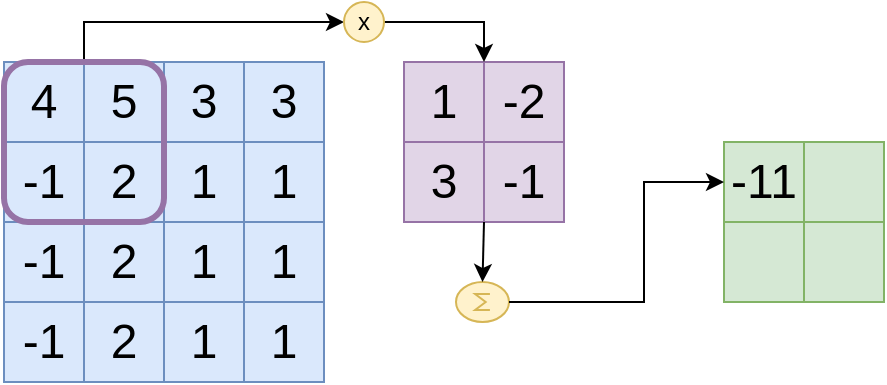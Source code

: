 <mxfile version="22.1.17" type="device">
  <diagram name="Seite-1" id="nJrI-Hh1ymf015RpumJq">
    <mxGraphModel dx="740" dy="449" grid="1" gridSize="10" guides="1" tooltips="1" connect="1" arrows="1" fold="1" page="1" pageScale="1" pageWidth="827" pageHeight="1169" math="0" shadow="0">
      <root>
        <mxCell id="0" />
        <mxCell id="1" parent="0" />
        <mxCell id="sddwfTls7M8Hk91h0HsW-1" value="4" style="rounded=0;whiteSpace=wrap;html=1;fillColor=#dae8fc;strokeColor=#6c8ebf;fontSize=24;" vertex="1" parent="1">
          <mxGeometry x="120" y="80" width="40" height="40" as="geometry" />
        </mxCell>
        <mxCell id="sddwfTls7M8Hk91h0HsW-2" value="5" style="rounded=0;whiteSpace=wrap;html=1;fillColor=#dae8fc;strokeColor=#6c8ebf;fontSize=24;" vertex="1" parent="1">
          <mxGeometry x="160" y="80" width="40" height="40" as="geometry" />
        </mxCell>
        <mxCell id="sddwfTls7M8Hk91h0HsW-3" value="3" style="rounded=0;whiteSpace=wrap;html=1;fillColor=#dae8fc;strokeColor=#6c8ebf;fontSize=24;" vertex="1" parent="1">
          <mxGeometry x="200" y="80" width="40" height="40" as="geometry" />
        </mxCell>
        <mxCell id="sddwfTls7M8Hk91h0HsW-4" value="-1" style="rounded=0;whiteSpace=wrap;html=1;fillColor=#dae8fc;strokeColor=#6c8ebf;fontSize=24;" vertex="1" parent="1">
          <mxGeometry x="120" y="120" width="40" height="40" as="geometry" />
        </mxCell>
        <mxCell id="sddwfTls7M8Hk91h0HsW-5" value="2" style="rounded=0;whiteSpace=wrap;html=1;fillColor=#dae8fc;strokeColor=#6c8ebf;fontSize=24;" vertex="1" parent="1">
          <mxGeometry x="160" y="120" width="40" height="40" as="geometry" />
        </mxCell>
        <mxCell id="sddwfTls7M8Hk91h0HsW-6" value="1" style="rounded=0;whiteSpace=wrap;html=1;fillColor=#dae8fc;strokeColor=#6c8ebf;fontSize=24;" vertex="1" parent="1">
          <mxGeometry x="200" y="120" width="40" height="40" as="geometry" />
        </mxCell>
        <mxCell id="sddwfTls7M8Hk91h0HsW-7" value="3" style="rounded=0;whiteSpace=wrap;html=1;fillColor=#dae8fc;strokeColor=#6c8ebf;fontSize=24;" vertex="1" parent="1">
          <mxGeometry x="240" y="80" width="40" height="40" as="geometry" />
        </mxCell>
        <mxCell id="sddwfTls7M8Hk91h0HsW-8" value="1" style="rounded=0;whiteSpace=wrap;html=1;fillColor=#dae8fc;strokeColor=#6c8ebf;fontSize=24;" vertex="1" parent="1">
          <mxGeometry x="240" y="120" width="40" height="40" as="geometry" />
        </mxCell>
        <mxCell id="sddwfTls7M8Hk91h0HsW-9" value="-1" style="rounded=0;whiteSpace=wrap;html=1;fillColor=#dae8fc;strokeColor=#6c8ebf;fontSize=24;" vertex="1" parent="1">
          <mxGeometry x="120" y="160" width="40" height="40" as="geometry" />
        </mxCell>
        <mxCell id="sddwfTls7M8Hk91h0HsW-10" value="2" style="rounded=0;whiteSpace=wrap;html=1;fillColor=#dae8fc;strokeColor=#6c8ebf;fontSize=24;" vertex="1" parent="1">
          <mxGeometry x="160" y="160" width="40" height="40" as="geometry" />
        </mxCell>
        <mxCell id="sddwfTls7M8Hk91h0HsW-11" value="1" style="rounded=0;whiteSpace=wrap;html=1;fillColor=#dae8fc;strokeColor=#6c8ebf;fontSize=24;" vertex="1" parent="1">
          <mxGeometry x="200" y="160" width="40" height="40" as="geometry" />
        </mxCell>
        <mxCell id="sddwfTls7M8Hk91h0HsW-12" value="1" style="rounded=0;whiteSpace=wrap;html=1;fillColor=#dae8fc;strokeColor=#6c8ebf;fontSize=24;" vertex="1" parent="1">
          <mxGeometry x="240" y="160" width="40" height="40" as="geometry" />
        </mxCell>
        <mxCell id="sddwfTls7M8Hk91h0HsW-13" value="-1" style="rounded=0;whiteSpace=wrap;html=1;fillColor=#dae8fc;strokeColor=#6c8ebf;fontSize=24;" vertex="1" parent="1">
          <mxGeometry x="120" y="200" width="40" height="40" as="geometry" />
        </mxCell>
        <mxCell id="sddwfTls7M8Hk91h0HsW-14" value="2" style="rounded=0;whiteSpace=wrap;html=1;fillColor=#dae8fc;strokeColor=#6c8ebf;fontSize=24;" vertex="1" parent="1">
          <mxGeometry x="160" y="200" width="40" height="40" as="geometry" />
        </mxCell>
        <mxCell id="sddwfTls7M8Hk91h0HsW-15" value="1" style="rounded=0;whiteSpace=wrap;html=1;fillColor=#dae8fc;strokeColor=#6c8ebf;fontSize=24;" vertex="1" parent="1">
          <mxGeometry x="200" y="200" width="40" height="40" as="geometry" />
        </mxCell>
        <mxCell id="sddwfTls7M8Hk91h0HsW-16" value="1" style="rounded=0;whiteSpace=wrap;html=1;fillColor=#dae8fc;strokeColor=#6c8ebf;fontSize=24;" vertex="1" parent="1">
          <mxGeometry x="240" y="200" width="40" height="40" as="geometry" />
        </mxCell>
        <mxCell id="sddwfTls7M8Hk91h0HsW-24" style="edgeStyle=orthogonalEdgeStyle;rounded=0;orthogonalLoop=1;jettySize=auto;html=1;exitX=0.5;exitY=0;exitDx=0;exitDy=0;entryX=0;entryY=0.5;entryDx=0;entryDy=0;" edge="1" parent="1" source="sddwfTls7M8Hk91h0HsW-17" target="sddwfTls7M8Hk91h0HsW-22">
          <mxGeometry relative="1" as="geometry" />
        </mxCell>
        <mxCell id="sddwfTls7M8Hk91h0HsW-17" value="" style="rounded=1;whiteSpace=wrap;html=1;fillColor=none;strokeColor=#9673a6;strokeWidth=3;" vertex="1" parent="1">
          <mxGeometry x="120" y="80" width="80" height="80" as="geometry" />
        </mxCell>
        <mxCell id="sddwfTls7M8Hk91h0HsW-18" value="1" style="rounded=0;whiteSpace=wrap;html=1;fillColor=#e1d5e7;strokeColor=#9673a6;fontSize=24;" vertex="1" parent="1">
          <mxGeometry x="320" y="80" width="40" height="40" as="geometry" />
        </mxCell>
        <mxCell id="sddwfTls7M8Hk91h0HsW-19" value="-2" style="rounded=0;whiteSpace=wrap;html=1;fillColor=#e1d5e7;strokeColor=#9673a6;fontSize=24;" vertex="1" parent="1">
          <mxGeometry x="360" y="80" width="40" height="40" as="geometry" />
        </mxCell>
        <mxCell id="sddwfTls7M8Hk91h0HsW-20" value="3" style="rounded=0;whiteSpace=wrap;html=1;fillColor=#e1d5e7;strokeColor=#9673a6;fontSize=24;" vertex="1" parent="1">
          <mxGeometry x="320" y="120" width="40" height="40" as="geometry" />
        </mxCell>
        <mxCell id="sddwfTls7M8Hk91h0HsW-21" value="-1" style="rounded=0;whiteSpace=wrap;html=1;fillColor=#e1d5e7;strokeColor=#9673a6;fontSize=24;" vertex="1" parent="1">
          <mxGeometry x="360" y="120" width="40" height="40" as="geometry" />
        </mxCell>
        <mxCell id="sddwfTls7M8Hk91h0HsW-25" style="edgeStyle=orthogonalEdgeStyle;rounded=0;orthogonalLoop=1;jettySize=auto;html=1;exitX=1;exitY=0.5;exitDx=0;exitDy=0;entryX=0;entryY=0;entryDx=0;entryDy=0;" edge="1" parent="1" source="sddwfTls7M8Hk91h0HsW-22" target="sddwfTls7M8Hk91h0HsW-19">
          <mxGeometry relative="1" as="geometry" />
        </mxCell>
        <mxCell id="sddwfTls7M8Hk91h0HsW-22" value="x" style="ellipse;whiteSpace=wrap;html=1;fillColor=#fff2cc;strokeColor=#d6b656;" vertex="1" parent="1">
          <mxGeometry x="290" y="50" width="20" height="20" as="geometry" />
        </mxCell>
        <mxCell id="sddwfTls7M8Hk91h0HsW-23" value="-11" style="rounded=0;whiteSpace=wrap;html=1;fillColor=#d5e8d4;strokeColor=#82b366;fontSize=24;" vertex="1" parent="1">
          <mxGeometry x="480" y="120" width="40" height="40" as="geometry" />
        </mxCell>
        <mxCell id="sddwfTls7M8Hk91h0HsW-27" value="" style="verticalLabelPosition=bottom;shadow=0;dashed=0;align=center;html=1;verticalAlign=top;shape=mxgraph.electrical.abstract.sum;fillColor=#fff2cc;strokeColor=#d6b656;" vertex="1" parent="1">
          <mxGeometry x="346" y="190" width="26.5" height="20" as="geometry" />
        </mxCell>
        <mxCell id="sddwfTls7M8Hk91h0HsW-28" value="" style="endArrow=classic;html=1;rounded=0;exitX=1;exitY=1;exitDx=0;exitDy=0;entryX=0.5;entryY=0;entryDx=0;entryDy=0;entryPerimeter=0;" edge="1" parent="1" source="sddwfTls7M8Hk91h0HsW-20" target="sddwfTls7M8Hk91h0HsW-27">
          <mxGeometry width="50" height="50" relative="1" as="geometry">
            <mxPoint x="430" y="270" as="sourcePoint" />
            <mxPoint x="540" y="430" as="targetPoint" />
          </mxGeometry>
        </mxCell>
        <mxCell id="sddwfTls7M8Hk91h0HsW-30" value="" style="endArrow=classic;html=1;rounded=0;exitX=1;exitY=0.5;exitDx=0;exitDy=0;exitPerimeter=0;entryX=0;entryY=0.5;entryDx=0;entryDy=0;" edge="1" parent="1" source="sddwfTls7M8Hk91h0HsW-27" target="sddwfTls7M8Hk91h0HsW-23">
          <mxGeometry width="50" height="50" relative="1" as="geometry">
            <mxPoint x="360" y="260" as="sourcePoint" />
            <mxPoint x="410" y="210" as="targetPoint" />
            <Array as="points">
              <mxPoint x="440" y="200" />
              <mxPoint x="440" y="140" />
            </Array>
          </mxGeometry>
        </mxCell>
        <mxCell id="sddwfTls7M8Hk91h0HsW-31" value="" style="rounded=0;whiteSpace=wrap;html=1;fillColor=#d5e8d4;strokeColor=#82b366;fontSize=24;" vertex="1" parent="1">
          <mxGeometry x="520" y="120" width="40" height="40" as="geometry" />
        </mxCell>
        <mxCell id="sddwfTls7M8Hk91h0HsW-32" value="" style="rounded=0;whiteSpace=wrap;html=1;fillColor=#d5e8d4;strokeColor=#82b366;fontSize=24;" vertex="1" parent="1">
          <mxGeometry x="480" y="160" width="40" height="40" as="geometry" />
        </mxCell>
        <mxCell id="sddwfTls7M8Hk91h0HsW-33" value="" style="rounded=0;whiteSpace=wrap;html=1;fillColor=#d5e8d4;strokeColor=#82b366;fontSize=24;" vertex="1" parent="1">
          <mxGeometry x="520" y="160" width="40" height="40" as="geometry" />
        </mxCell>
      </root>
    </mxGraphModel>
  </diagram>
</mxfile>
